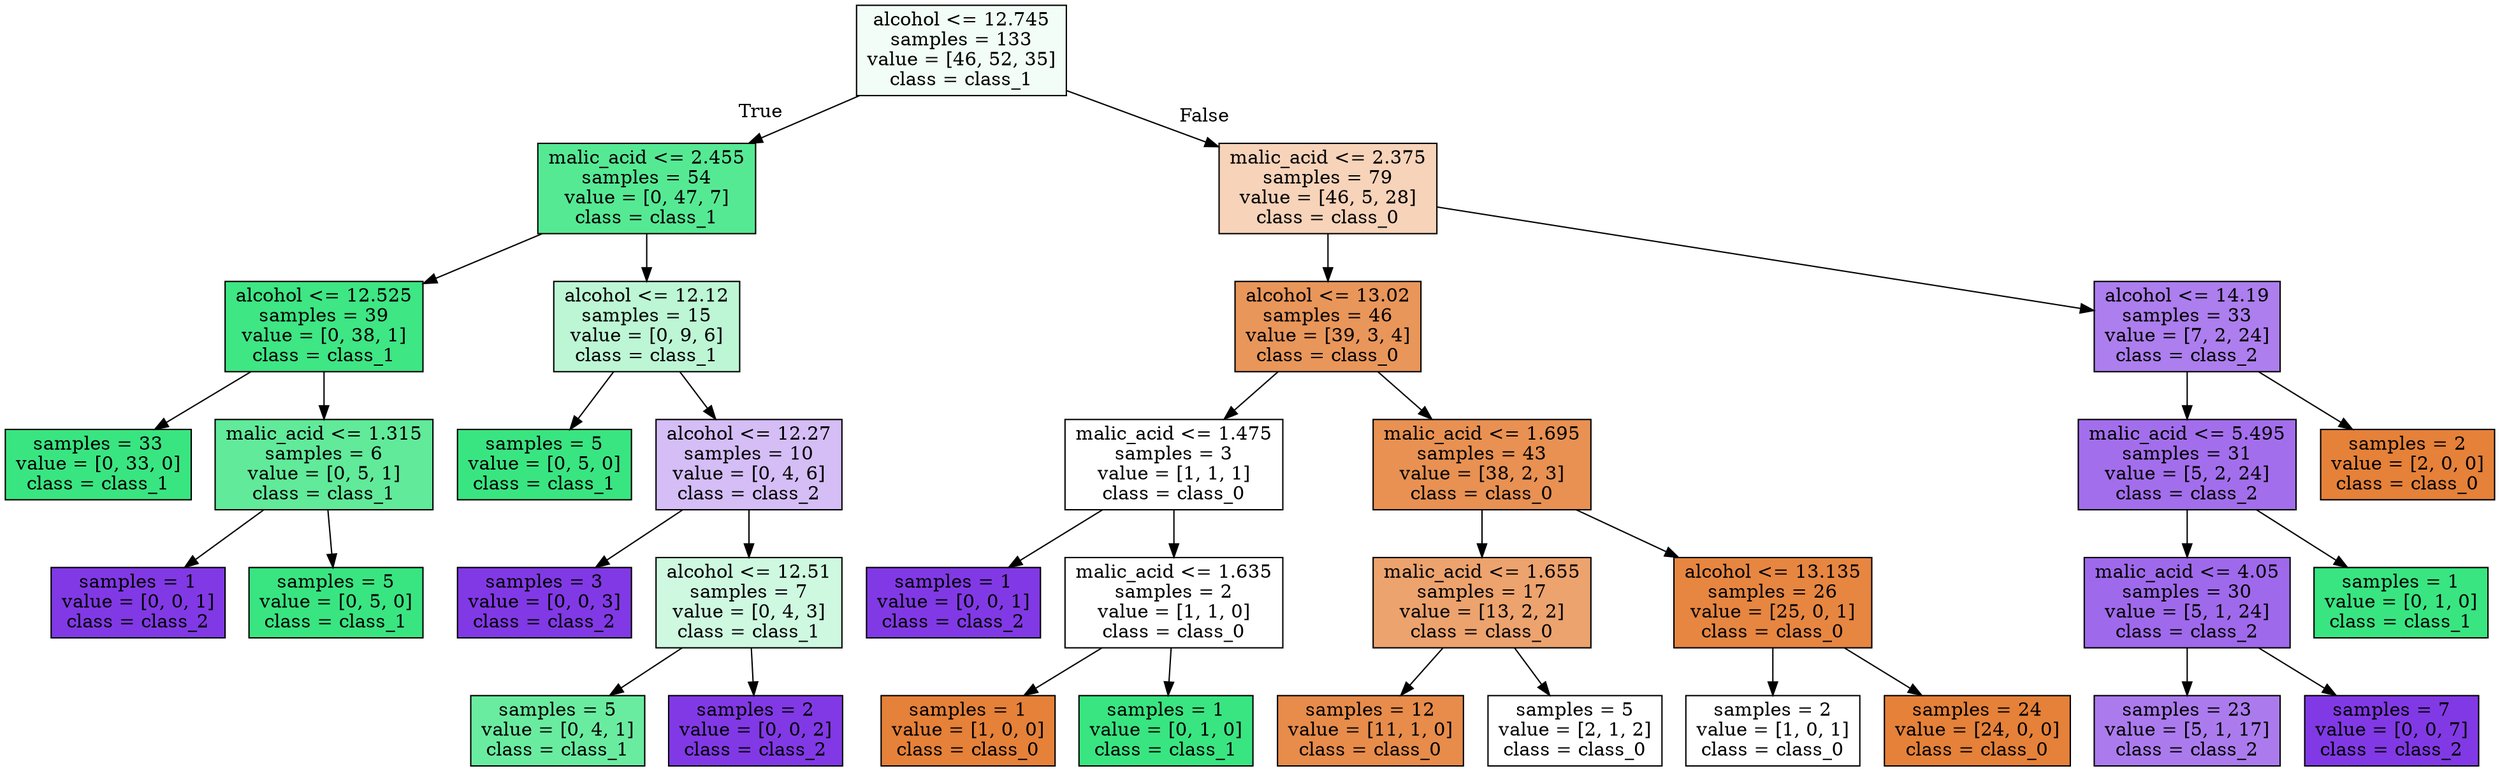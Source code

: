 digraph Tree {
node [shape=box, style="filled", color="black"] ;
0 [label="alcohol <= 12.745\nsamples = 133\nvalue = [46, 52, 35]\nclass = class_1", fillcolor="#f1fdf6"] ;
1 [label="malic_acid <= 2.455\nsamples = 54\nvalue = [0, 47, 7]\nclass = class_1", fillcolor="#56e994"] ;
0 -> 1 [labeldistance=2.5, labelangle=45, headlabel="True"] ;
2 [label="alcohol <= 12.525\nsamples = 39\nvalue = [0, 38, 1]\nclass = class_1", fillcolor="#3ee684"] ;
1 -> 2 ;
3 [label="samples = 33\nvalue = [0, 33, 0]\nclass = class_1", fillcolor="#39e581"] ;
2 -> 3 ;
4 [label="malic_acid <= 1.315\nsamples = 6\nvalue = [0, 5, 1]\nclass = class_1", fillcolor="#61ea9a"] ;
2 -> 4 ;
5 [label="samples = 1\nvalue = [0, 0, 1]\nclass = class_2", fillcolor="#8139e5"] ;
4 -> 5 ;
6 [label="samples = 5\nvalue = [0, 5, 0]\nclass = class_1", fillcolor="#39e581"] ;
4 -> 6 ;
7 [label="alcohol <= 12.12\nsamples = 15\nvalue = [0, 9, 6]\nclass = class_1", fillcolor="#bdf6d5"] ;
1 -> 7 ;
8 [label="samples = 5\nvalue = [0, 5, 0]\nclass = class_1", fillcolor="#39e581"] ;
7 -> 8 ;
9 [label="alcohol <= 12.27\nsamples = 10\nvalue = [0, 4, 6]\nclass = class_2", fillcolor="#d5bdf6"] ;
7 -> 9 ;
10 [label="samples = 3\nvalue = [0, 0, 3]\nclass = class_2", fillcolor="#8139e5"] ;
9 -> 10 ;
11 [label="alcohol <= 12.51\nsamples = 7\nvalue = [0, 4, 3]\nclass = class_1", fillcolor="#cef8e0"] ;
9 -> 11 ;
12 [label="samples = 5\nvalue = [0, 4, 1]\nclass = class_1", fillcolor="#6aeca0"] ;
11 -> 12 ;
13 [label="samples = 2\nvalue = [0, 0, 2]\nclass = class_2", fillcolor="#8139e5"] ;
11 -> 13 ;
14 [label="malic_acid <= 2.375\nsamples = 79\nvalue = [46, 5, 28]\nclass = class_0", fillcolor="#f6d3b9"] ;
0 -> 14 [labeldistance=2.5, labelangle=-45, headlabel="False"] ;
15 [label="alcohol <= 13.02\nsamples = 46\nvalue = [39, 3, 4]\nclass = class_0", fillcolor="#e9965a"] ;
14 -> 15 ;
16 [label="malic_acid <= 1.475\nsamples = 3\nvalue = [1, 1, 1]\nclass = class_0", fillcolor="#ffffff"] ;
15 -> 16 ;
17 [label="samples = 1\nvalue = [0, 0, 1]\nclass = class_2", fillcolor="#8139e5"] ;
16 -> 17 ;
18 [label="malic_acid <= 1.635\nsamples = 2\nvalue = [1, 1, 0]\nclass = class_0", fillcolor="#ffffff"] ;
16 -> 18 ;
19 [label="samples = 1\nvalue = [1, 0, 0]\nclass = class_0", fillcolor="#e58139"] ;
18 -> 19 ;
20 [label="samples = 1\nvalue = [0, 1, 0]\nclass = class_1", fillcolor="#39e581"] ;
18 -> 20 ;
21 [label="malic_acid <= 1.695\nsamples = 43\nvalue = [38, 2, 3]\nclass = class_0", fillcolor="#e89152"] ;
15 -> 21 ;
22 [label="malic_acid <= 1.655\nsamples = 17\nvalue = [13, 2, 2]\nclass = class_0", fillcolor="#eca36e"] ;
21 -> 22 ;
23 [label="samples = 12\nvalue = [11, 1, 0]\nclass = class_0", fillcolor="#e78c4b"] ;
22 -> 23 ;
24 [label="samples = 5\nvalue = [2, 1, 2]\nclass = class_0", fillcolor="#ffffff"] ;
22 -> 24 ;
25 [label="alcohol <= 13.135\nsamples = 26\nvalue = [25, 0, 1]\nclass = class_0", fillcolor="#e68641"] ;
21 -> 25 ;
26 [label="samples = 2\nvalue = [1, 0, 1]\nclass = class_0", fillcolor="#ffffff"] ;
25 -> 26 ;
27 [label="samples = 24\nvalue = [24, 0, 0]\nclass = class_0", fillcolor="#e58139"] ;
25 -> 27 ;
28 [label="alcohol <= 14.19\nsamples = 33\nvalue = [7, 2, 24]\nclass = class_2", fillcolor="#ad7eee"] ;
14 -> 28 ;
29 [label="malic_acid <= 5.495\nsamples = 31\nvalue = [5, 2, 24]\nclass = class_2", fillcolor="#a36eec"] ;
28 -> 29 ;
30 [label="malic_acid <= 4.05\nsamples = 30\nvalue = [5, 1, 24]\nclass = class_2", fillcolor="#9f69eb"] ;
29 -> 30 ;
31 [label="samples = 23\nvalue = [5, 1, 17]\nclass = class_2", fillcolor="#ab7bee"] ;
30 -> 31 ;
32 [label="samples = 7\nvalue = [0, 0, 7]\nclass = class_2", fillcolor="#8139e5"] ;
30 -> 32 ;
33 [label="samples = 1\nvalue = [0, 1, 0]\nclass = class_1", fillcolor="#39e581"] ;
29 -> 33 ;
34 [label="samples = 2\nvalue = [2, 0, 0]\nclass = class_0", fillcolor="#e58139"] ;
28 -> 34 ;
}